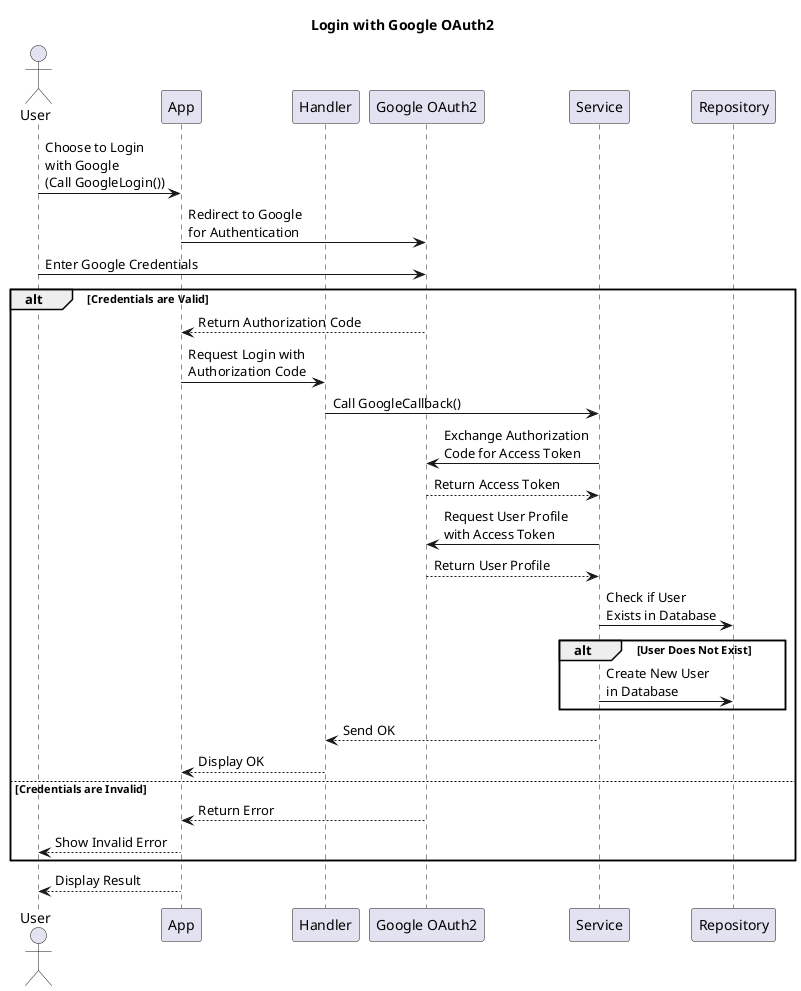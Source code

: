 @startuml login_oauth2
title Login with Google OAuth2

actor User
participant "App" as A
participant "Handler" as H
participant "Google OAuth2" as GO
participant "Service" as S
participant "Repository" as R

User -> A: Choose to Login \nwith Google \n(Call GoogleLogin())
A -> GO: Redirect to Google \nfor Authentication
User -> GO: Enter Google Credentials
alt Credentials are Valid
    GO --> A: Return Authorization Code
    A -> H: Request Login with \nAuthorization Code
    H -> S: Call GoogleCallback()
    S -> GO: Exchange Authorization \nCode for Access Token
    GO --> S: Return Access Token
    S -> GO: Request User Profile \nwith Access Token
    GO --> S: Return User Profile
    S -> R: Check if User \nExists in Database
    alt User Does Not Exist
        S -> R: Create New User \nin Database
    end
    S --> H: Send OK
    H --> A: Display OK
else Credentials are Invalid
    GO --> A: Return Error
    A --> User: Show Invalid Error
end
User <-- A: Display Result

@enduml
